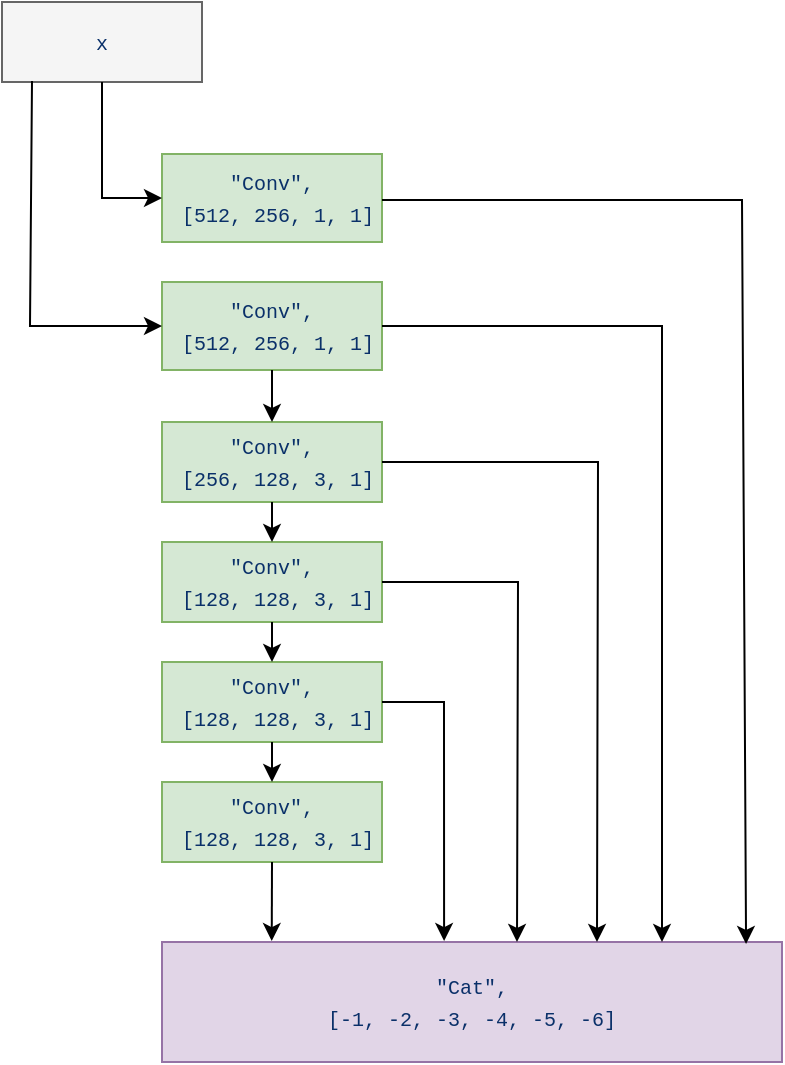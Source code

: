 <mxfile version="20.4.0" type="github">
  <diagram id="Uq_b7XZdv0_L0INY8NOg" name="第 1 页">
    <mxGraphModel dx="1588" dy="2085" grid="1" gridSize="10" guides="1" tooltips="1" connect="1" arrows="1" fold="1" page="1" pageScale="1" pageWidth="827" pageHeight="1169" math="0" shadow="0">
      <root>
        <mxCell id="0" />
        <mxCell id="1" parent="0" />
        <mxCell id="xSZ6aSd0KMoqOVt4Eg6c-2" value="&lt;span style=&quot;color: rgb(10, 48, 105); font-family: ui-monospace, SFMono-Regular, &amp;quot;SF Mono&amp;quot;, Menlo, Consolas, &amp;quot;Liberation Mono&amp;quot;, monospace; font-style: normal; font-variant-ligatures: normal; font-variant-caps: normal; font-weight: 400; letter-spacing: normal; orphans: 2; text-align: start; text-indent: 0px; text-transform: none; widows: 2; word-spacing: 0px; -webkit-text-stroke-width: 0px; text-decoration-thickness: initial; text-decoration-style: initial; text-decoration-color: initial; float: none; display: inline !important;&quot;&gt;&lt;font style=&quot;font-size: 10px;&quot;&gt;&quot;Conv&quot;,&lt;br&gt;&amp;nbsp;[512, 256, 1, 1]&lt;/font&gt;&lt;/span&gt;" style="rounded=0;whiteSpace=wrap;html=1;fillColor=#d5e8d4;strokeColor=#82b366;" vertex="1" parent="1">
          <mxGeometry x="160" y="-624" width="110" height="44" as="geometry" />
        </mxCell>
        <mxCell id="xSZ6aSd0KMoqOVt4Eg6c-4" value="&lt;span style=&quot;color: rgb(10, 48, 105); font-family: ui-monospace, SFMono-Regular, &amp;quot;SF Mono&amp;quot;, Menlo, Consolas, &amp;quot;Liberation Mono&amp;quot;, monospace; font-style: normal; font-variant-ligatures: normal; font-variant-caps: normal; font-weight: 400; letter-spacing: normal; orphans: 2; text-align: start; text-indent: 0px; text-transform: none; widows: 2; word-spacing: 0px; -webkit-text-stroke-width: 0px; text-decoration-thickness: initial; text-decoration-style: initial; text-decoration-color: initial; float: none; display: inline !important;&quot;&gt;&lt;font style=&quot;font-size: 10px;&quot;&gt;&quot;Conv&quot;,&lt;br&gt;&amp;nbsp;[256, 128, 3, 1]&lt;/font&gt;&lt;/span&gt;" style="rounded=0;whiteSpace=wrap;html=1;fillColor=#d5e8d4;strokeColor=#82b366;" vertex="1" parent="1">
          <mxGeometry x="160" y="-490" width="110" height="40" as="geometry" />
        </mxCell>
        <mxCell id="xSZ6aSd0KMoqOVt4Eg6c-5" value="&lt;span style=&quot;color: rgb(10, 48, 105); font-family: ui-monospace, SFMono-Regular, &amp;quot;SF Mono&amp;quot;, Menlo, Consolas, &amp;quot;Liberation Mono&amp;quot;, monospace; font-style: normal; font-variant-ligatures: normal; font-variant-caps: normal; font-weight: 400; letter-spacing: normal; orphans: 2; text-align: start; text-indent: 0px; text-transform: none; widows: 2; word-spacing: 0px; -webkit-text-stroke-width: 0px; text-decoration-thickness: initial; text-decoration-style: initial; text-decoration-color: initial; float: none; display: inline !important;&quot;&gt;&lt;font style=&quot;font-size: 10px;&quot;&gt;&quot;Conv&quot;,&lt;br&gt;&amp;nbsp;[128, 128, 3, 1]&lt;/font&gt;&lt;/span&gt;" style="rounded=0;whiteSpace=wrap;html=1;fillColor=#d5e8d4;strokeColor=#82b366;" vertex="1" parent="1">
          <mxGeometry x="160" y="-430" width="110" height="40" as="geometry" />
        </mxCell>
        <mxCell id="xSZ6aSd0KMoqOVt4Eg6c-6" value="&lt;span style=&quot;color: rgb(10, 48, 105); font-family: ui-monospace, SFMono-Regular, &amp;quot;SF Mono&amp;quot;, Menlo, Consolas, &amp;quot;Liberation Mono&amp;quot;, monospace; font-style: normal; font-variant-ligatures: normal; font-variant-caps: normal; font-weight: 400; letter-spacing: normal; orphans: 2; text-align: start; text-indent: 0px; text-transform: none; widows: 2; word-spacing: 0px; -webkit-text-stroke-width: 0px; text-decoration-thickness: initial; text-decoration-style: initial; text-decoration-color: initial; float: none; display: inline !important;&quot;&gt;&lt;font style=&quot;font-size: 10px;&quot;&gt;&quot;Conv&quot;,&lt;br&gt;&amp;nbsp;[128, 128, 3, 1]&lt;/font&gt;&lt;/span&gt;" style="rounded=0;whiteSpace=wrap;html=1;fillColor=#d5e8d4;strokeColor=#82b366;" vertex="1" parent="1">
          <mxGeometry x="160" y="-370" width="110" height="40" as="geometry" />
        </mxCell>
        <mxCell id="xSZ6aSd0KMoqOVt4Eg6c-7" value="&lt;span style=&quot;color: rgb(10, 48, 105); font-family: ui-monospace, SFMono-Regular, &amp;quot;SF Mono&amp;quot;, Menlo, Consolas, &amp;quot;Liberation Mono&amp;quot;, monospace; font-style: normal; font-variant-ligatures: normal; font-variant-caps: normal; font-weight: 400; letter-spacing: normal; orphans: 2; text-align: start; text-indent: 0px; text-transform: none; widows: 2; word-spacing: 0px; -webkit-text-stroke-width: 0px; text-decoration-thickness: initial; text-decoration-style: initial; text-decoration-color: initial; float: none; display: inline !important;&quot;&gt;&lt;font style=&quot;font-size: 10px;&quot;&gt;&quot;Cat&quot;, &lt;br&gt;[-1, -2, -3, -4, -5, -6]&lt;/font&gt;&lt;/span&gt;" style="rounded=0;whiteSpace=wrap;html=1;fillColor=#e1d5e7;strokeColor=#9673a6;" vertex="1" parent="1">
          <mxGeometry x="160" y="-230" width="310" height="60" as="geometry" />
        </mxCell>
        <mxCell id="xSZ6aSd0KMoqOVt4Eg6c-9" value="&lt;span style=&quot;color: rgb(10, 48, 105); font-family: ui-monospace, SFMono-Regular, &amp;quot;SF Mono&amp;quot;, Menlo, Consolas, &amp;quot;Liberation Mono&amp;quot;, monospace; font-style: normal; font-variant-ligatures: normal; font-variant-caps: normal; font-weight: 400; letter-spacing: normal; orphans: 2; text-align: start; text-indent: 0px; text-transform: none; widows: 2; word-spacing: 0px; -webkit-text-stroke-width: 0px; text-decoration-thickness: initial; text-decoration-style: initial; text-decoration-color: initial; float: none; display: inline !important;&quot;&gt;&lt;font style=&quot;font-size: 10px;&quot;&gt;x&lt;br&gt;&lt;/font&gt;&lt;/span&gt;" style="rounded=0;whiteSpace=wrap;html=1;fillColor=#f5f5f5;strokeColor=#666666;fontColor=#333333;" vertex="1" parent="1">
          <mxGeometry x="80" y="-700" width="100" height="40" as="geometry" />
        </mxCell>
        <mxCell id="xSZ6aSd0KMoqOVt4Eg6c-10" value="&lt;span style=&quot;color: rgb(10, 48, 105); font-family: ui-monospace, SFMono-Regular, &amp;quot;SF Mono&amp;quot;, Menlo, Consolas, &amp;quot;Liberation Mono&amp;quot;, monospace; font-style: normal; font-variant-ligatures: normal; font-variant-caps: normal; font-weight: 400; letter-spacing: normal; orphans: 2; text-align: start; text-indent: 0px; text-transform: none; widows: 2; word-spacing: 0px; -webkit-text-stroke-width: 0px; text-decoration-thickness: initial; text-decoration-style: initial; text-decoration-color: initial; float: none; display: inline !important;&quot;&gt;&lt;font style=&quot;font-size: 10px;&quot;&gt;&quot;Conv&quot;,&lt;br&gt;&amp;nbsp;[512, 256, 1, 1]&lt;/font&gt;&lt;/span&gt;" style="rounded=0;whiteSpace=wrap;html=1;fillColor=#d5e8d4;strokeColor=#82b366;" vertex="1" parent="1">
          <mxGeometry x="160" y="-560" width="110" height="44" as="geometry" />
        </mxCell>
        <mxCell id="xSZ6aSd0KMoqOVt4Eg6c-11" value="&lt;span style=&quot;color: rgb(10, 48, 105); font-family: ui-monospace, SFMono-Regular, &amp;quot;SF Mono&amp;quot;, Menlo, Consolas, &amp;quot;Liberation Mono&amp;quot;, monospace; font-style: normal; font-variant-ligatures: normal; font-variant-caps: normal; font-weight: 400; letter-spacing: normal; orphans: 2; text-align: start; text-indent: 0px; text-transform: none; widows: 2; word-spacing: 0px; -webkit-text-stroke-width: 0px; text-decoration-thickness: initial; text-decoration-style: initial; text-decoration-color: initial; float: none; display: inline !important;&quot;&gt;&lt;font style=&quot;font-size: 10px;&quot;&gt;&quot;Conv&quot;,&lt;br&gt;&amp;nbsp;[128, 128, 3, 1]&lt;/font&gt;&lt;/span&gt;" style="rounded=0;whiteSpace=wrap;html=1;fillColor=#d5e8d4;strokeColor=#82b366;" vertex="1" parent="1">
          <mxGeometry x="160" y="-310" width="110" height="40" as="geometry" />
        </mxCell>
        <mxCell id="xSZ6aSd0KMoqOVt4Eg6c-13" value="" style="endArrow=classic;html=1;rounded=0;entryX=0;entryY=0.5;entryDx=0;entryDy=0;exitX=0.15;exitY=0.988;exitDx=0;exitDy=0;exitPerimeter=0;" edge="1" parent="1" source="xSZ6aSd0KMoqOVt4Eg6c-9" target="xSZ6aSd0KMoqOVt4Eg6c-10">
          <mxGeometry width="50" height="50" relative="1" as="geometry">
            <mxPoint x="360" y="-620" as="sourcePoint" />
            <mxPoint x="440" y="-500" as="targetPoint" />
            <Array as="points">
              <mxPoint x="94" y="-538" />
            </Array>
          </mxGeometry>
        </mxCell>
        <mxCell id="xSZ6aSd0KMoqOVt4Eg6c-14" value="" style="endArrow=classic;html=1;rounded=0;exitX=0.5;exitY=1;exitDx=0;exitDy=0;entryX=0.5;entryY=0;entryDx=0;entryDy=0;" edge="1" parent="1" source="xSZ6aSd0KMoqOVt4Eg6c-10" target="xSZ6aSd0KMoqOVt4Eg6c-4">
          <mxGeometry width="50" height="50" relative="1" as="geometry">
            <mxPoint x="390" y="-370" as="sourcePoint" />
            <mxPoint x="440" y="-420" as="targetPoint" />
          </mxGeometry>
        </mxCell>
        <mxCell id="xSZ6aSd0KMoqOVt4Eg6c-16" value="" style="endArrow=classic;html=1;rounded=0;exitX=0.5;exitY=1;exitDx=0;exitDy=0;entryX=0.5;entryY=0;entryDx=0;entryDy=0;" edge="1" parent="1" source="xSZ6aSd0KMoqOVt4Eg6c-4" target="xSZ6aSd0KMoqOVt4Eg6c-5">
          <mxGeometry width="50" height="50" relative="1" as="geometry">
            <mxPoint x="390" y="-370" as="sourcePoint" />
            <mxPoint x="440" y="-420" as="targetPoint" />
          </mxGeometry>
        </mxCell>
        <mxCell id="xSZ6aSd0KMoqOVt4Eg6c-17" value="" style="endArrow=classic;html=1;rounded=0;exitX=0.5;exitY=1;exitDx=0;exitDy=0;entryX=0.5;entryY=0;entryDx=0;entryDy=0;" edge="1" parent="1" source="xSZ6aSd0KMoqOVt4Eg6c-5" target="xSZ6aSd0KMoqOVt4Eg6c-6">
          <mxGeometry width="50" height="50" relative="1" as="geometry">
            <mxPoint x="390" y="-370" as="sourcePoint" />
            <mxPoint x="440" y="-420" as="targetPoint" />
          </mxGeometry>
        </mxCell>
        <mxCell id="xSZ6aSd0KMoqOVt4Eg6c-18" value="" style="endArrow=classic;html=1;rounded=0;exitX=0.5;exitY=1;exitDx=0;exitDy=0;entryX=0.5;entryY=0;entryDx=0;entryDy=0;" edge="1" parent="1" source="xSZ6aSd0KMoqOVt4Eg6c-6" target="xSZ6aSd0KMoqOVt4Eg6c-11">
          <mxGeometry width="50" height="50" relative="1" as="geometry">
            <mxPoint x="390" y="-370" as="sourcePoint" />
            <mxPoint x="440" y="-420" as="targetPoint" />
          </mxGeometry>
        </mxCell>
        <mxCell id="xSZ6aSd0KMoqOVt4Eg6c-19" value="" style="endArrow=classic;html=1;rounded=0;exitX=0.5;exitY=1;exitDx=0;exitDy=0;entryX=0.177;entryY=-0.008;entryDx=0;entryDy=0;entryPerimeter=0;" edge="1" parent="1" source="xSZ6aSd0KMoqOVt4Eg6c-11" target="xSZ6aSd0KMoqOVt4Eg6c-7">
          <mxGeometry width="50" height="50" relative="1" as="geometry">
            <mxPoint x="390" y="-370" as="sourcePoint" />
            <mxPoint x="440" y="-420" as="targetPoint" />
          </mxGeometry>
        </mxCell>
        <mxCell id="xSZ6aSd0KMoqOVt4Eg6c-21" value="" style="endArrow=classic;html=1;rounded=0;exitX=0.5;exitY=1;exitDx=0;exitDy=0;entryX=0;entryY=0.5;entryDx=0;entryDy=0;" edge="1" parent="1" source="xSZ6aSd0KMoqOVt4Eg6c-9" target="xSZ6aSd0KMoqOVt4Eg6c-2">
          <mxGeometry width="50" height="50" relative="1" as="geometry">
            <mxPoint x="390" y="-440" as="sourcePoint" />
            <mxPoint x="440" y="-490" as="targetPoint" />
            <Array as="points">
              <mxPoint x="130" y="-602" />
            </Array>
          </mxGeometry>
        </mxCell>
        <mxCell id="xSZ6aSd0KMoqOVt4Eg6c-22" value="" style="endArrow=classic;html=1;rounded=0;exitX=1;exitY=0.5;exitDx=0;exitDy=0;entryX=0.455;entryY=-0.008;entryDx=0;entryDy=0;entryPerimeter=0;" edge="1" parent="1" source="xSZ6aSd0KMoqOVt4Eg6c-6" target="xSZ6aSd0KMoqOVt4Eg6c-7">
          <mxGeometry width="50" height="50" relative="1" as="geometry">
            <mxPoint x="400" y="-410" as="sourcePoint" />
            <mxPoint x="450" y="-460" as="targetPoint" />
            <Array as="points">
              <mxPoint x="301" y="-350" />
            </Array>
          </mxGeometry>
        </mxCell>
        <mxCell id="xSZ6aSd0KMoqOVt4Eg6c-23" value="" style="endArrow=classic;html=1;rounded=0;exitX=1;exitY=0.5;exitDx=0;exitDy=0;entryX=0.5;entryY=0;entryDx=0;entryDy=0;" edge="1" parent="1" source="xSZ6aSd0KMoqOVt4Eg6c-5">
          <mxGeometry width="50" height="50" relative="1" as="geometry">
            <mxPoint x="292.5" y="-350" as="sourcePoint" />
            <mxPoint x="337.5" y="-230" as="targetPoint" />
            <Array as="points">
              <mxPoint x="338" y="-410" />
            </Array>
          </mxGeometry>
        </mxCell>
        <mxCell id="xSZ6aSd0KMoqOVt4Eg6c-24" value="" style="endArrow=classic;html=1;rounded=0;exitX=1;exitY=0.5;exitDx=0;exitDy=0;entryX=0.5;entryY=0;entryDx=0;entryDy=0;" edge="1" parent="1" source="xSZ6aSd0KMoqOVt4Eg6c-4">
          <mxGeometry width="50" height="50" relative="1" as="geometry">
            <mxPoint x="310" y="-410" as="sourcePoint" />
            <mxPoint x="377.5" y="-230" as="targetPoint" />
            <Array as="points">
              <mxPoint x="378" y="-470" />
            </Array>
          </mxGeometry>
        </mxCell>
        <mxCell id="xSZ6aSd0KMoqOVt4Eg6c-25" value="" style="endArrow=classic;html=1;rounded=0;exitX=1;exitY=0.5;exitDx=0;exitDy=0;" edge="1" parent="1" source="xSZ6aSd0KMoqOVt4Eg6c-10">
          <mxGeometry width="50" height="50" relative="1" as="geometry">
            <mxPoint x="306" y="-470" as="sourcePoint" />
            <mxPoint x="410" y="-230" as="targetPoint" />
            <Array as="points">
              <mxPoint x="410" y="-538" />
            </Array>
          </mxGeometry>
        </mxCell>
        <mxCell id="xSZ6aSd0KMoqOVt4Eg6c-26" value="" style="endArrow=classic;html=1;rounded=0;exitX=1;exitY=0.5;exitDx=0;exitDy=0;entryX=0.813;entryY=-0.042;entryDx=0;entryDy=0;entryPerimeter=0;" edge="1" parent="1">
          <mxGeometry width="50" height="50" relative="1" as="geometry">
            <mxPoint x="270" y="-601" as="sourcePoint" />
            <mxPoint x="452.03" y="-229.0" as="targetPoint" />
            <Array as="points">
              <mxPoint x="450" y="-601" />
            </Array>
          </mxGeometry>
        </mxCell>
      </root>
    </mxGraphModel>
  </diagram>
</mxfile>

